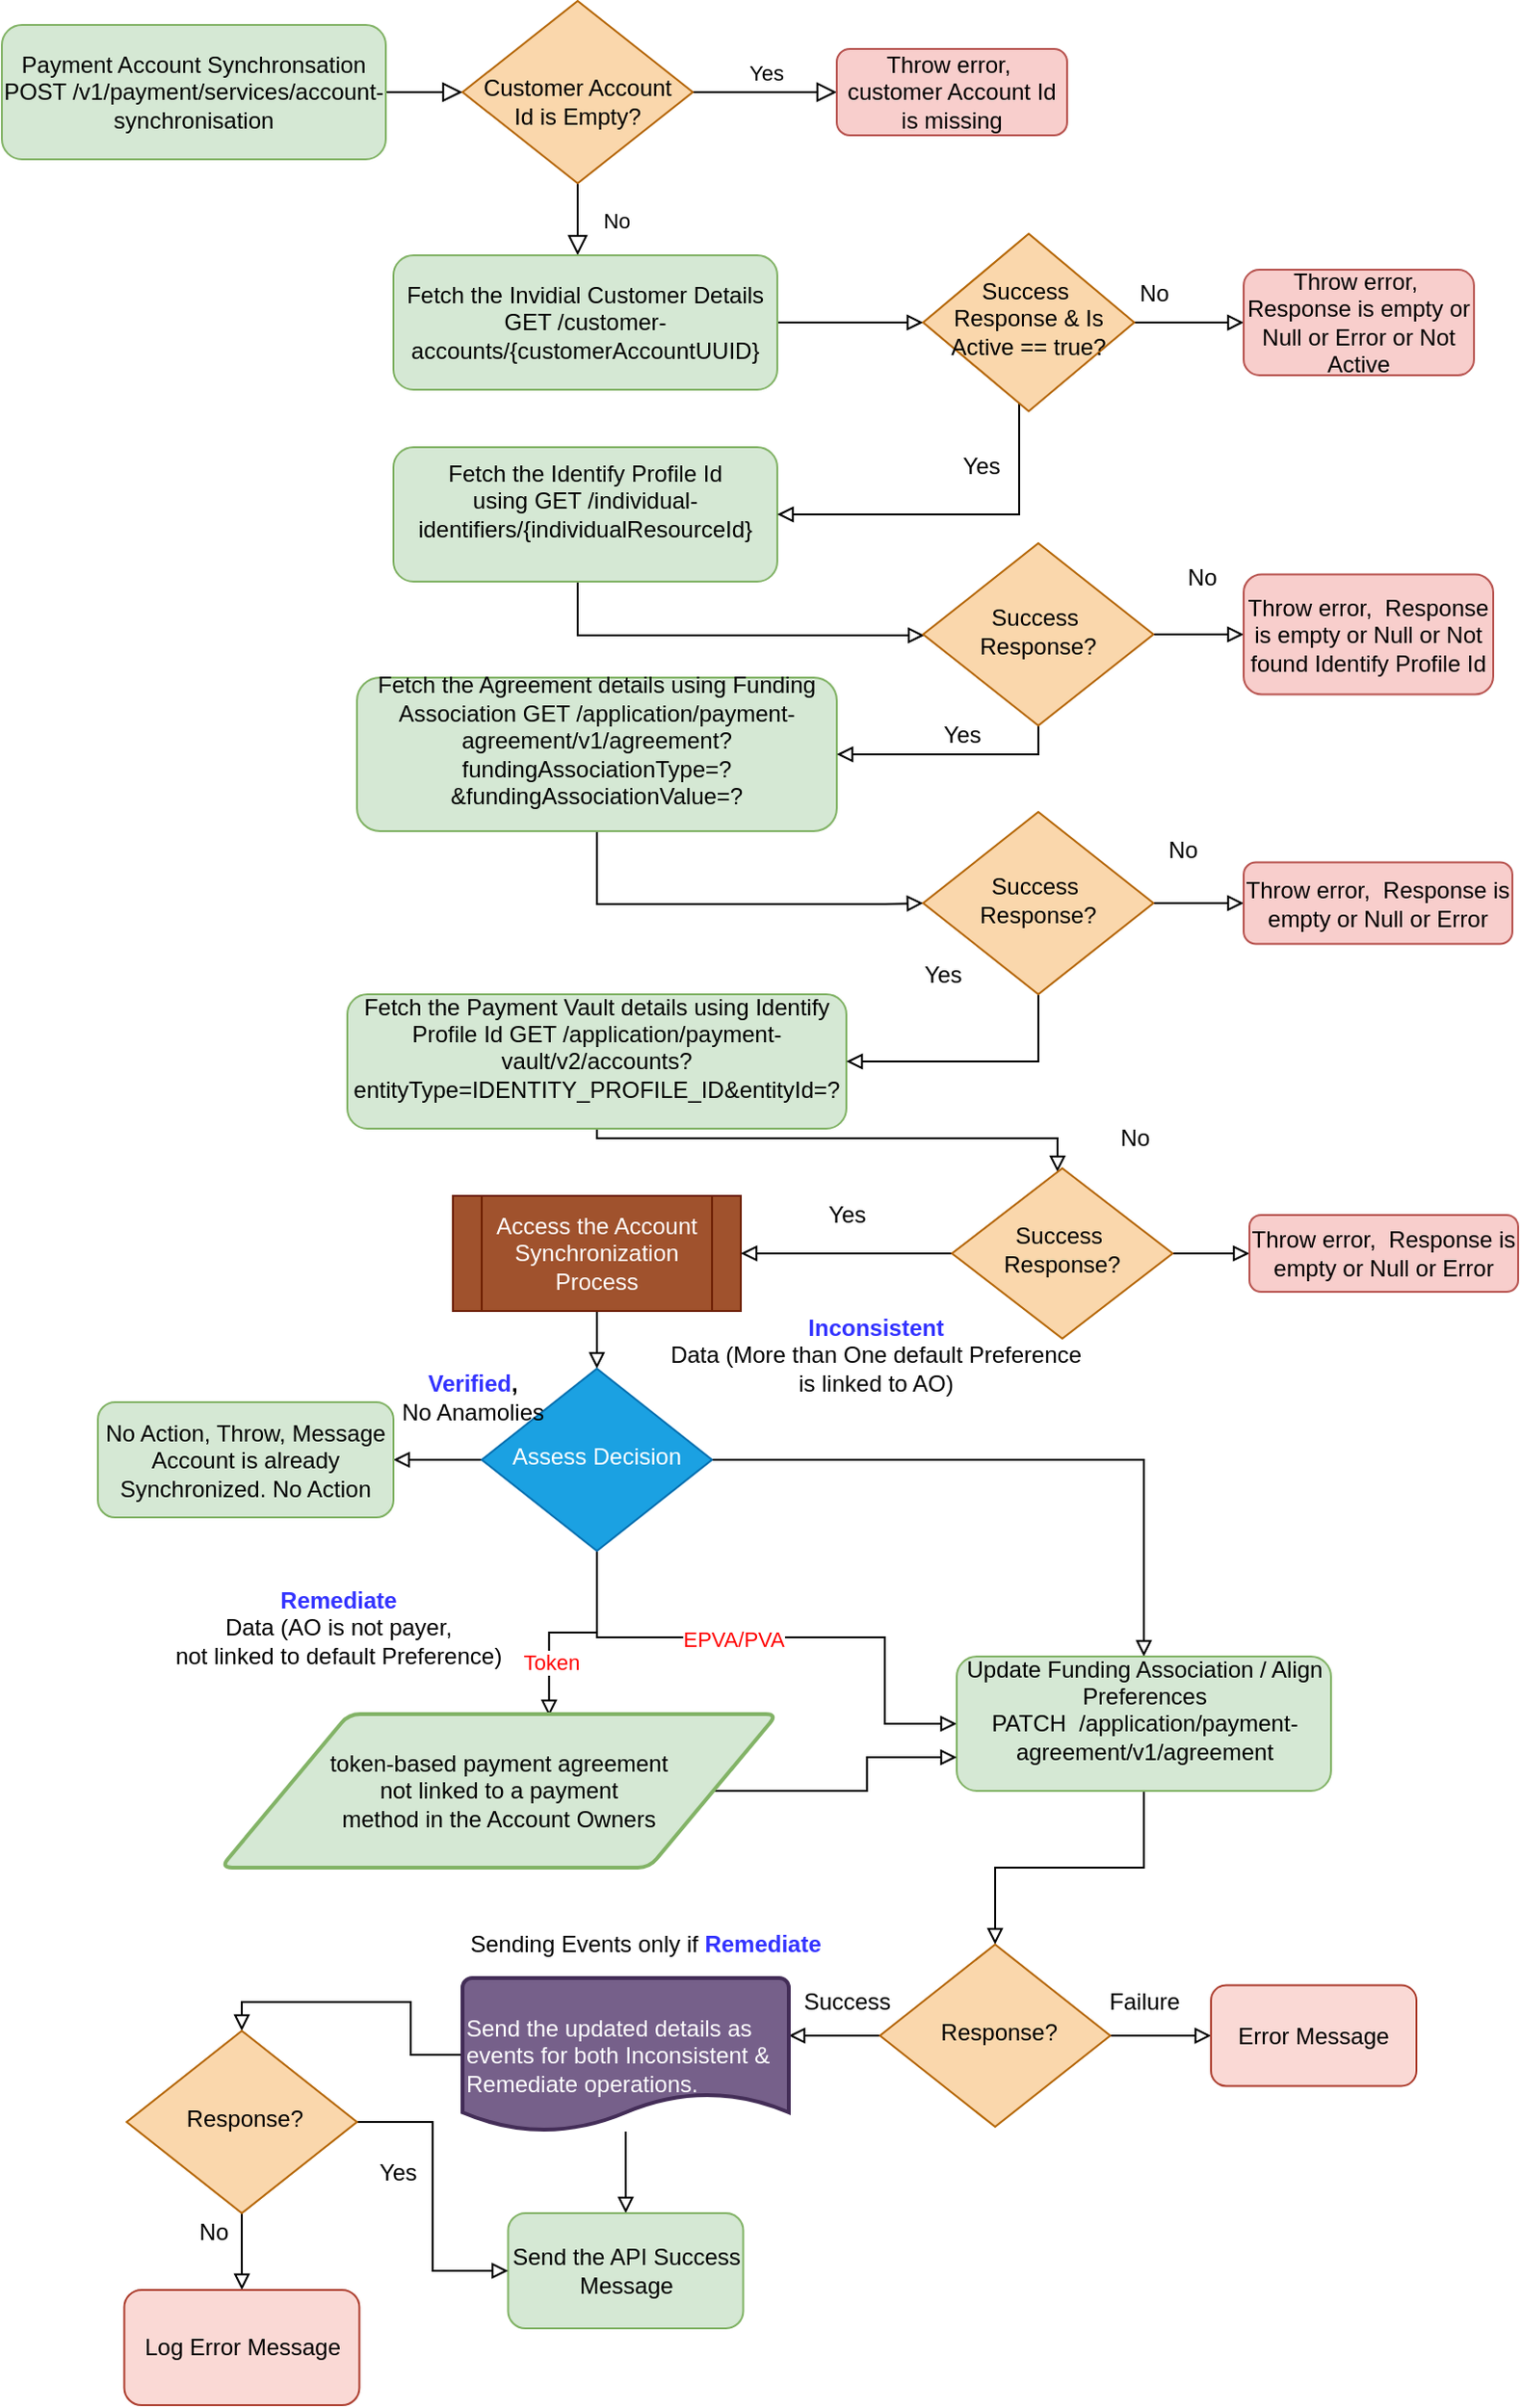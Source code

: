 <mxfile version="14.9.6" type="github">
  <diagram id="C5RBs43oDa-KdzZeNtuy" name="Page-1">
    <mxGraphModel dx="786" dy="435" grid="1" gridSize="10" guides="1" tooltips="1" connect="1" arrows="1" fold="1" page="1" pageScale="1" pageWidth="827" pageHeight="1169" math="0" shadow="0">
      <root>
        <mxCell id="WIyWlLk6GJQsqaUBKTNV-0" />
        <mxCell id="WIyWlLk6GJQsqaUBKTNV-1" parent="WIyWlLk6GJQsqaUBKTNV-0" />
        <mxCell id="WIyWlLk6GJQsqaUBKTNV-2" value="" style="rounded=0;html=1;jettySize=auto;orthogonalLoop=1;fontSize=11;endArrow=block;endFill=0;endSize=8;strokeWidth=1;shadow=0;labelBackgroundColor=none;edgeStyle=orthogonalEdgeStyle;" parent="WIyWlLk6GJQsqaUBKTNV-1" source="WIyWlLk6GJQsqaUBKTNV-3" target="WIyWlLk6GJQsqaUBKTNV-6" edge="1">
          <mxGeometry relative="1" as="geometry" />
        </mxCell>
        <mxCell id="WIyWlLk6GJQsqaUBKTNV-3" value="Payment Account Synchronsation POST /v1/payment/services/account-synchronisation" style="rounded=1;whiteSpace=wrap;html=1;fontSize=12;glass=0;strokeWidth=1;shadow=0;fillColor=#d5e8d4;strokeColor=#82b366;" parent="WIyWlLk6GJQsqaUBKTNV-1" vertex="1">
          <mxGeometry x="10" y="40" width="200" height="70" as="geometry" />
        </mxCell>
        <mxCell id="WIyWlLk6GJQsqaUBKTNV-4" value="No" style="rounded=0;html=1;jettySize=auto;orthogonalLoop=1;fontSize=11;endArrow=block;endFill=0;endSize=8;strokeWidth=1;shadow=0;labelBackgroundColor=none;edgeStyle=orthogonalEdgeStyle;" parent="WIyWlLk6GJQsqaUBKTNV-1" source="WIyWlLk6GJQsqaUBKTNV-6" edge="1">
          <mxGeometry y="20" relative="1" as="geometry">
            <mxPoint as="offset" />
            <mxPoint x="310" y="160" as="targetPoint" />
          </mxGeometry>
        </mxCell>
        <mxCell id="WIyWlLk6GJQsqaUBKTNV-5" value="Yes" style="edgeStyle=orthogonalEdgeStyle;rounded=0;html=1;jettySize=auto;orthogonalLoop=1;fontSize=11;endArrow=block;endFill=0;endSize=8;strokeWidth=1;shadow=0;labelBackgroundColor=none;" parent="WIyWlLk6GJQsqaUBKTNV-1" source="WIyWlLk6GJQsqaUBKTNV-6" target="WIyWlLk6GJQsqaUBKTNV-7" edge="1">
          <mxGeometry y="10" relative="1" as="geometry">
            <mxPoint as="offset" />
          </mxGeometry>
        </mxCell>
        <mxCell id="WIyWlLk6GJQsqaUBKTNV-6" value="&lt;br&gt;Customer Account Id is Empty?" style="rhombus;whiteSpace=wrap;html=1;shadow=0;fontFamily=Helvetica;fontSize=12;align=center;strokeWidth=1;spacing=6;spacingTop=-4;fillColor=#fad7ac;strokeColor=#b46504;" parent="WIyWlLk6GJQsqaUBKTNV-1" vertex="1">
          <mxGeometry x="250" y="27.5" width="120" height="95" as="geometry" />
        </mxCell>
        <mxCell id="WIyWlLk6GJQsqaUBKTNV-7" value="Throw error,&amp;nbsp; customer Account Id is missing" style="rounded=1;whiteSpace=wrap;html=1;fontSize=12;glass=0;strokeWidth=1;shadow=0;fillColor=#f8cecc;strokeColor=#b85450;" parent="WIyWlLk6GJQsqaUBKTNV-1" vertex="1">
          <mxGeometry x="445" y="52.5" width="120" height="45" as="geometry" />
        </mxCell>
        <mxCell id="GFsSyfeKyiu5ZQWWRBK6-6" style="edgeStyle=orthogonalEdgeStyle;rounded=0;orthogonalLoop=1;jettySize=auto;html=1;entryX=0;entryY=0.5;entryDx=0;entryDy=0;endArrow=block;endFill=0;" edge="1" parent="WIyWlLk6GJQsqaUBKTNV-1" source="GFsSyfeKyiu5ZQWWRBK6-1" target="GFsSyfeKyiu5ZQWWRBK6-5">
          <mxGeometry relative="1" as="geometry" />
        </mxCell>
        <mxCell id="GFsSyfeKyiu5ZQWWRBK6-1" value="Fetch the Invidial Customer Details GET /customer-accounts/{customerAccountUUID}" style="rounded=1;whiteSpace=wrap;html=1;fontSize=12;glass=0;strokeWidth=1;shadow=0;fillColor=#d5e8d4;strokeColor=#82b366;" vertex="1" parent="WIyWlLk6GJQsqaUBKTNV-1">
          <mxGeometry x="214" y="160" width="200" height="70" as="geometry" />
        </mxCell>
        <mxCell id="GFsSyfeKyiu5ZQWWRBK6-16" style="edgeStyle=orthogonalEdgeStyle;rounded=0;orthogonalLoop=1;jettySize=auto;html=1;endArrow=block;endFill=0;" edge="1" parent="WIyWlLk6GJQsqaUBKTNV-1" source="GFsSyfeKyiu5ZQWWRBK6-2" target="GFsSyfeKyiu5ZQWWRBK6-14">
          <mxGeometry relative="1" as="geometry">
            <Array as="points">
              <mxPoint x="310" y="358" />
            </Array>
          </mxGeometry>
        </mxCell>
        <mxCell id="GFsSyfeKyiu5ZQWWRBK6-2" value="Fetch the Identify Profile Id using&amp;nbsp;&lt;span&gt;GET /individual-identifiers/{individualResourceId}&lt;br&gt;&lt;br&gt;&lt;/span&gt;" style="rounded=1;whiteSpace=wrap;html=1;fontSize=12;glass=0;strokeWidth=1;shadow=0;fillColor=#d5e8d4;strokeColor=#82b366;" vertex="1" parent="WIyWlLk6GJQsqaUBKTNV-1">
          <mxGeometry x="214" y="260" width="200" height="70" as="geometry" />
        </mxCell>
        <mxCell id="GFsSyfeKyiu5ZQWWRBK6-23" style="edgeStyle=orthogonalEdgeStyle;rounded=0;orthogonalLoop=1;jettySize=auto;html=1;entryX=0;entryY=0.5;entryDx=0;entryDy=0;endArrow=block;endFill=0;" edge="1" parent="WIyWlLk6GJQsqaUBKTNV-1" source="GFsSyfeKyiu5ZQWWRBK6-3" target="GFsSyfeKyiu5ZQWWRBK6-22">
          <mxGeometry relative="1" as="geometry">
            <Array as="points">
              <mxPoint x="320" y="498" />
              <mxPoint x="470" y="498" />
            </Array>
          </mxGeometry>
        </mxCell>
        <mxCell id="GFsSyfeKyiu5ZQWWRBK6-3" value="Fetch the Agreement details using Funding Association&amp;nbsp;&lt;span&gt;GET /application/payment-agreement/v1/agreement?fundingAssociationType=?&amp;amp;fundingAssociationValue=?&lt;/span&gt;&lt;br&gt;&lt;span&gt;&lt;br&gt;&lt;/span&gt;" style="rounded=1;whiteSpace=wrap;html=1;fontSize=12;glass=0;strokeWidth=1;shadow=0;fillColor=#d5e8d4;strokeColor=#82b366;" vertex="1" parent="WIyWlLk6GJQsqaUBKTNV-1">
          <mxGeometry x="195" y="380" width="250" height="80" as="geometry" />
        </mxCell>
        <mxCell id="GFsSyfeKyiu5ZQWWRBK6-93" style="edgeStyle=orthogonalEdgeStyle;rounded=0;orthogonalLoop=1;jettySize=auto;html=1;endArrow=block;endFill=0;" edge="1" parent="WIyWlLk6GJQsqaUBKTNV-1" source="GFsSyfeKyiu5ZQWWRBK6-4" target="GFsSyfeKyiu5ZQWWRBK6-60">
          <mxGeometry relative="1" as="geometry">
            <Array as="points">
              <mxPoint x="320" y="620" />
              <mxPoint x="560" y="620" />
            </Array>
          </mxGeometry>
        </mxCell>
        <mxCell id="GFsSyfeKyiu5ZQWWRBK6-4" value="Fetch the Payment Vault details using Identify Profile Id&amp;nbsp;&lt;span&gt;GET /application/payment-vault/v2/accounts?entityType=IDENTITY_PROFILE_ID&amp;amp;entityId=?&lt;br&gt;&lt;br&gt;&lt;/span&gt;" style="rounded=1;whiteSpace=wrap;html=1;fontSize=12;glass=0;strokeWidth=1;shadow=0;fillColor=#d5e8d4;strokeColor=#82b366;" vertex="1" parent="WIyWlLk6GJQsqaUBKTNV-1">
          <mxGeometry x="190" y="545" width="260" height="70" as="geometry" />
        </mxCell>
        <mxCell id="GFsSyfeKyiu5ZQWWRBK6-8" style="edgeStyle=orthogonalEdgeStyle;rounded=0;orthogonalLoop=1;jettySize=auto;html=1;entryX=1;entryY=0.5;entryDx=0;entryDy=0;endArrow=block;endFill=0;" edge="1" parent="WIyWlLk6GJQsqaUBKTNV-1" source="GFsSyfeKyiu5ZQWWRBK6-5" target="GFsSyfeKyiu5ZQWWRBK6-2">
          <mxGeometry relative="1" as="geometry">
            <Array as="points">
              <mxPoint x="540" y="295" />
            </Array>
          </mxGeometry>
        </mxCell>
        <mxCell id="GFsSyfeKyiu5ZQWWRBK6-10" style="edgeStyle=orthogonalEdgeStyle;rounded=0;orthogonalLoop=1;jettySize=auto;html=1;entryX=0;entryY=0.5;entryDx=0;entryDy=0;endArrow=block;endFill=0;" edge="1" parent="WIyWlLk6GJQsqaUBKTNV-1" source="GFsSyfeKyiu5ZQWWRBK6-5" target="GFsSyfeKyiu5ZQWWRBK6-9">
          <mxGeometry relative="1" as="geometry" />
        </mxCell>
        <mxCell id="GFsSyfeKyiu5ZQWWRBK6-5" value="Success&amp;nbsp; Response &amp;amp; Is Active == true?" style="rhombus;whiteSpace=wrap;html=1;shadow=0;fontFamily=Helvetica;fontSize=12;align=center;strokeWidth=1;spacing=6;spacingTop=-4;fillColor=#fad7ac;strokeColor=#b46504;" vertex="1" parent="WIyWlLk6GJQsqaUBKTNV-1">
          <mxGeometry x="490" y="148.75" width="110" height="92.5" as="geometry" />
        </mxCell>
        <mxCell id="GFsSyfeKyiu5ZQWWRBK6-9" value="Throw error,&amp;nbsp; Response is empty or Null or Error or Not Active" style="rounded=1;whiteSpace=wrap;html=1;fontSize=12;glass=0;strokeWidth=1;shadow=0;fillColor=#f8cecc;strokeColor=#b85450;" vertex="1" parent="WIyWlLk6GJQsqaUBKTNV-1">
          <mxGeometry x="657" y="167.5" width="120" height="55" as="geometry" />
        </mxCell>
        <mxCell id="GFsSyfeKyiu5ZQWWRBK6-12" value="No" style="text;html=1;align=center;verticalAlign=middle;resizable=0;points=[];autosize=1;strokeColor=none;" vertex="1" parent="WIyWlLk6GJQsqaUBKTNV-1">
          <mxGeometry x="595" y="170" width="30" height="20" as="geometry" />
        </mxCell>
        <mxCell id="GFsSyfeKyiu5ZQWWRBK6-13" value="Yes" style="text;html=1;align=center;verticalAlign=middle;resizable=0;points=[];autosize=1;strokeColor=none;" vertex="1" parent="WIyWlLk6GJQsqaUBKTNV-1">
          <mxGeometry x="500" y="260" width="40" height="20" as="geometry" />
        </mxCell>
        <mxCell id="GFsSyfeKyiu5ZQWWRBK6-19" style="edgeStyle=orthogonalEdgeStyle;rounded=0;orthogonalLoop=1;jettySize=auto;html=1;entryX=0;entryY=0.5;entryDx=0;entryDy=0;endArrow=block;endFill=0;" edge="1" parent="WIyWlLk6GJQsqaUBKTNV-1" source="GFsSyfeKyiu5ZQWWRBK6-14" target="GFsSyfeKyiu5ZQWWRBK6-17">
          <mxGeometry relative="1" as="geometry" />
        </mxCell>
        <mxCell id="GFsSyfeKyiu5ZQWWRBK6-96" style="edgeStyle=orthogonalEdgeStyle;rounded=0;orthogonalLoop=1;jettySize=auto;html=1;startArrow=none;startFill=0;endArrow=block;endFill=0;" edge="1" parent="WIyWlLk6GJQsqaUBKTNV-1" source="GFsSyfeKyiu5ZQWWRBK6-14" target="GFsSyfeKyiu5ZQWWRBK6-3">
          <mxGeometry relative="1" as="geometry">
            <Array as="points">
              <mxPoint x="550" y="420" />
            </Array>
          </mxGeometry>
        </mxCell>
        <mxCell id="GFsSyfeKyiu5ZQWWRBK6-14" value="Success&amp;nbsp; Response?" style="rhombus;whiteSpace=wrap;html=1;shadow=0;fontFamily=Helvetica;fontSize=12;align=center;strokeWidth=1;spacing=6;spacingTop=-4;fillColor=#fad7ac;strokeColor=#b46504;" vertex="1" parent="WIyWlLk6GJQsqaUBKTNV-1">
          <mxGeometry x="490" y="310" width="120" height="95" as="geometry" />
        </mxCell>
        <mxCell id="GFsSyfeKyiu5ZQWWRBK6-17" value="Throw error,&amp;nbsp; Response is empty or Null or Not found Identify Profile Id" style="rounded=1;whiteSpace=wrap;html=1;fontSize=12;glass=0;strokeWidth=1;shadow=0;fillColor=#f8cecc;strokeColor=#b85450;" vertex="1" parent="WIyWlLk6GJQsqaUBKTNV-1">
          <mxGeometry x="657" y="326.25" width="130" height="62.5" as="geometry" />
        </mxCell>
        <mxCell id="GFsSyfeKyiu5ZQWWRBK6-18" value="No" style="text;html=1;align=center;verticalAlign=middle;resizable=0;points=[];autosize=1;strokeColor=none;" vertex="1" parent="WIyWlLk6GJQsqaUBKTNV-1">
          <mxGeometry x="620" y="317.5" width="30" height="20" as="geometry" />
        </mxCell>
        <mxCell id="GFsSyfeKyiu5ZQWWRBK6-21" value="Yes" style="text;html=1;align=center;verticalAlign=middle;resizable=0;points=[];autosize=1;strokeColor=none;" vertex="1" parent="WIyWlLk6GJQsqaUBKTNV-1">
          <mxGeometry x="490" y="400" width="40" height="20" as="geometry" />
        </mxCell>
        <mxCell id="GFsSyfeKyiu5ZQWWRBK6-25" style="edgeStyle=orthogonalEdgeStyle;rounded=0;orthogonalLoop=1;jettySize=auto;html=1;entryX=0;entryY=0.5;entryDx=0;entryDy=0;endArrow=block;endFill=0;" edge="1" parent="WIyWlLk6GJQsqaUBKTNV-1" source="GFsSyfeKyiu5ZQWWRBK6-22" target="GFsSyfeKyiu5ZQWWRBK6-24">
          <mxGeometry relative="1" as="geometry" />
        </mxCell>
        <mxCell id="GFsSyfeKyiu5ZQWWRBK6-32" style="edgeStyle=orthogonalEdgeStyle;rounded=0;orthogonalLoop=1;jettySize=auto;html=1;entryX=1;entryY=0.5;entryDx=0;entryDy=0;endArrow=block;endFill=0;" edge="1" parent="WIyWlLk6GJQsqaUBKTNV-1" source="GFsSyfeKyiu5ZQWWRBK6-22" target="GFsSyfeKyiu5ZQWWRBK6-4">
          <mxGeometry relative="1" as="geometry">
            <Array as="points">
              <mxPoint x="550" y="580" />
            </Array>
          </mxGeometry>
        </mxCell>
        <mxCell id="GFsSyfeKyiu5ZQWWRBK6-22" value="Success&amp;nbsp; Response?" style="rhombus;whiteSpace=wrap;html=1;shadow=0;fontFamily=Helvetica;fontSize=12;align=center;strokeWidth=1;spacing=6;spacingTop=-4;fillColor=#fad7ac;strokeColor=#b46504;" vertex="1" parent="WIyWlLk6GJQsqaUBKTNV-1">
          <mxGeometry x="490" y="450" width="120" height="95" as="geometry" />
        </mxCell>
        <mxCell id="GFsSyfeKyiu5ZQWWRBK6-24" value="Throw error,&amp;nbsp; Response is empty or Null or Error" style="rounded=1;whiteSpace=wrap;html=1;fontSize=12;glass=0;strokeWidth=1;shadow=0;fillColor=#f8cecc;strokeColor=#b85450;" vertex="1" parent="WIyWlLk6GJQsqaUBKTNV-1">
          <mxGeometry x="657" y="476.25" width="140" height="42.5" as="geometry" />
        </mxCell>
        <mxCell id="GFsSyfeKyiu5ZQWWRBK6-26" value="No" style="text;html=1;align=center;verticalAlign=middle;resizable=0;points=[];autosize=1;strokeColor=none;" vertex="1" parent="WIyWlLk6GJQsqaUBKTNV-1">
          <mxGeometry x="610" y="460" width="30" height="20" as="geometry" />
        </mxCell>
        <mxCell id="GFsSyfeKyiu5ZQWWRBK6-27" value="Yes" style="text;html=1;align=center;verticalAlign=middle;resizable=0;points=[];autosize=1;strokeColor=none;" vertex="1" parent="WIyWlLk6GJQsqaUBKTNV-1">
          <mxGeometry x="480" y="525" width="40" height="20" as="geometry" />
        </mxCell>
        <mxCell id="GFsSyfeKyiu5ZQWWRBK6-35" style="edgeStyle=orthogonalEdgeStyle;rounded=0;orthogonalLoop=1;jettySize=auto;html=1;entryX=0.5;entryY=0;entryDx=0;entryDy=0;endArrow=block;endFill=0;" edge="1" parent="WIyWlLk6GJQsqaUBKTNV-1" source="GFsSyfeKyiu5ZQWWRBK6-30" target="GFsSyfeKyiu5ZQWWRBK6-34">
          <mxGeometry relative="1" as="geometry" />
        </mxCell>
        <mxCell id="GFsSyfeKyiu5ZQWWRBK6-30" value="Access the Account Synchronization Process" style="shape=process;whiteSpace=wrap;html=1;backgroundOutline=1;fillColor=#a0522d;strokeColor=#6D1F00;fontColor=#ffffff;" vertex="1" parent="WIyWlLk6GJQsqaUBKTNV-1">
          <mxGeometry x="245" y="650" width="150" height="60" as="geometry" />
        </mxCell>
        <mxCell id="GFsSyfeKyiu5ZQWWRBK6-36" style="edgeStyle=orthogonalEdgeStyle;rounded=0;orthogonalLoop=1;jettySize=auto;html=1;endArrow=block;endFill=0;" edge="1" parent="WIyWlLk6GJQsqaUBKTNV-1" source="GFsSyfeKyiu5ZQWWRBK6-34" target="GFsSyfeKyiu5ZQWWRBK6-37">
          <mxGeometry relative="1" as="geometry">
            <mxPoint x="210" y="787.5" as="targetPoint" />
          </mxGeometry>
        </mxCell>
        <mxCell id="GFsSyfeKyiu5ZQWWRBK6-39" style="edgeStyle=orthogonalEdgeStyle;rounded=0;orthogonalLoop=1;jettySize=auto;html=1;entryX=0.5;entryY=0;entryDx=0;entryDy=0;endArrow=block;endFill=0;" edge="1" parent="WIyWlLk6GJQsqaUBKTNV-1" source="GFsSyfeKyiu5ZQWWRBK6-34" target="GFsSyfeKyiu5ZQWWRBK6-42">
          <mxGeometry relative="1" as="geometry">
            <mxPoint x="470" y="787.5" as="targetPoint" />
          </mxGeometry>
        </mxCell>
        <mxCell id="GFsSyfeKyiu5ZQWWRBK6-73" style="edgeStyle=orthogonalEdgeStyle;rounded=0;orthogonalLoop=1;jettySize=auto;html=1;entryX=0.59;entryY=0.013;entryDx=0;entryDy=0;entryPerimeter=0;endArrow=block;endFill=0;" edge="1" parent="WIyWlLk6GJQsqaUBKTNV-1" source="GFsSyfeKyiu5ZQWWRBK6-34" target="GFsSyfeKyiu5ZQWWRBK6-71">
          <mxGeometry relative="1" as="geometry" />
        </mxCell>
        <mxCell id="GFsSyfeKyiu5ZQWWRBK6-74" value="&lt;font color=&quot;#ff0000&quot;&gt;Token&lt;/font&gt;" style="edgeLabel;html=1;align=center;verticalAlign=middle;resizable=0;points=[];" vertex="1" connectable="0" parent="GFsSyfeKyiu5ZQWWRBK6-73">
          <mxGeometry x="0.494" y="1" relative="1" as="geometry">
            <mxPoint as="offset" />
          </mxGeometry>
        </mxCell>
        <mxCell id="GFsSyfeKyiu5ZQWWRBK6-75" style="edgeStyle=orthogonalEdgeStyle;rounded=0;orthogonalLoop=1;jettySize=auto;html=1;entryX=0;entryY=0.5;entryDx=0;entryDy=0;endArrow=block;endFill=0;" edge="1" parent="WIyWlLk6GJQsqaUBKTNV-1" source="GFsSyfeKyiu5ZQWWRBK6-34" target="GFsSyfeKyiu5ZQWWRBK6-42">
          <mxGeometry relative="1" as="geometry">
            <Array as="points">
              <mxPoint x="320" y="880" />
              <mxPoint x="470" y="880" />
              <mxPoint x="470" y="925" />
            </Array>
          </mxGeometry>
        </mxCell>
        <mxCell id="GFsSyfeKyiu5ZQWWRBK6-76" value="&lt;font color=&quot;#ff0000&quot;&gt;EPVA/PVA&lt;/font&gt;" style="edgeLabel;html=1;align=center;verticalAlign=middle;resizable=0;points=[];" vertex="1" connectable="0" parent="GFsSyfeKyiu5ZQWWRBK6-75">
          <mxGeometry x="-0.164" y="-1" relative="1" as="geometry">
            <mxPoint as="offset" />
          </mxGeometry>
        </mxCell>
        <mxCell id="GFsSyfeKyiu5ZQWWRBK6-34" value="Assess Decision" style="rhombus;whiteSpace=wrap;html=1;shadow=0;fontFamily=Helvetica;fontSize=12;align=center;strokeWidth=1;spacing=6;spacingTop=-4;fillColor=#1ba1e2;strokeColor=#006EAF;fontColor=#ffffff;" vertex="1" parent="WIyWlLk6GJQsqaUBKTNV-1">
          <mxGeometry x="260" y="740" width="120" height="95" as="geometry" />
        </mxCell>
        <mxCell id="GFsSyfeKyiu5ZQWWRBK6-37" value="No Action, Throw, Message Account is already Synchronized. No Action" style="rounded=1;whiteSpace=wrap;html=1;fillColor=#d5e8d4;strokeColor=#82b366;" vertex="1" parent="WIyWlLk6GJQsqaUBKTNV-1">
          <mxGeometry x="60" y="757.5" width="154" height="60" as="geometry" />
        </mxCell>
        <mxCell id="GFsSyfeKyiu5ZQWWRBK6-38" value="&lt;b&gt;&lt;font color=&quot;#3333ff&quot;&gt;Verified&lt;/font&gt;, &lt;br&gt;&lt;/b&gt;No Anamolies" style="text;html=1;align=center;verticalAlign=middle;resizable=0;points=[];autosize=1;strokeColor=none;" vertex="1" parent="WIyWlLk6GJQsqaUBKTNV-1">
          <mxGeometry x="210" y="740" width="90" height="30" as="geometry" />
        </mxCell>
        <mxCell id="GFsSyfeKyiu5ZQWWRBK6-40" value="&lt;b&gt;&lt;font color=&quot;#3333ff&quot;&gt;Inconsistent&lt;/font&gt;&lt;br&gt;&lt;/b&gt;Data (More than One default Preference &lt;br&gt;is linked to AO)" style="text;html=1;align=center;verticalAlign=middle;resizable=0;points=[];autosize=1;strokeColor=none;" vertex="1" parent="WIyWlLk6GJQsqaUBKTNV-1">
          <mxGeometry x="350" y="707.5" width="230" height="50" as="geometry" />
        </mxCell>
        <mxCell id="GFsSyfeKyiu5ZQWWRBK6-44" style="edgeStyle=orthogonalEdgeStyle;rounded=0;orthogonalLoop=1;jettySize=auto;html=1;entryX=0.5;entryY=0;entryDx=0;entryDy=0;endArrow=block;endFill=0;" edge="1" parent="WIyWlLk6GJQsqaUBKTNV-1" source="GFsSyfeKyiu5ZQWWRBK6-42" target="GFsSyfeKyiu5ZQWWRBK6-43">
          <mxGeometry relative="1" as="geometry" />
        </mxCell>
        <mxCell id="GFsSyfeKyiu5ZQWWRBK6-42" value="&lt;span&gt;Update Funding Association / Align Preferences&lt;br&gt;PATCH&amp;nbsp; /application/payment-agreement/v1/agreement&lt;br&gt;&lt;br&gt;&lt;/span&gt;" style="rounded=1;whiteSpace=wrap;html=1;fontSize=12;glass=0;strokeWidth=1;shadow=0;fillColor=#d5e8d4;strokeColor=#82b366;" vertex="1" parent="WIyWlLk6GJQsqaUBKTNV-1">
          <mxGeometry x="507.5" y="890" width="195" height="70" as="geometry" />
        </mxCell>
        <mxCell id="GFsSyfeKyiu5ZQWWRBK6-49" style="edgeStyle=orthogonalEdgeStyle;rounded=0;orthogonalLoop=1;jettySize=auto;html=1;entryX=1;entryY=0.5;entryDx=0;entryDy=0;endArrow=block;endFill=0;" edge="1" parent="WIyWlLk6GJQsqaUBKTNV-1" source="GFsSyfeKyiu5ZQWWRBK6-43">
          <mxGeometry relative="1" as="geometry">
            <mxPoint x="420" y="1087.5" as="targetPoint" />
          </mxGeometry>
        </mxCell>
        <mxCell id="GFsSyfeKyiu5ZQWWRBK6-52" style="edgeStyle=orthogonalEdgeStyle;rounded=0;orthogonalLoop=1;jettySize=auto;html=1;endArrow=block;endFill=0;" edge="1" parent="WIyWlLk6GJQsqaUBKTNV-1" source="GFsSyfeKyiu5ZQWWRBK6-43" target="GFsSyfeKyiu5ZQWWRBK6-50">
          <mxGeometry relative="1" as="geometry" />
        </mxCell>
        <mxCell id="GFsSyfeKyiu5ZQWWRBK6-43" value="&amp;nbsp;Response?" style="rhombus;whiteSpace=wrap;html=1;shadow=0;fontFamily=Helvetica;fontSize=12;align=center;strokeWidth=1;spacing=6;spacingTop=-4;fillColor=#fad7ac;strokeColor=#b46504;" vertex="1" parent="WIyWlLk6GJQsqaUBKTNV-1">
          <mxGeometry x="467.5" y="1040" width="120" height="95" as="geometry" />
        </mxCell>
        <mxCell id="GFsSyfeKyiu5ZQWWRBK6-46" value="&lt;b&gt;&lt;font color=&quot;#3333ff&quot;&gt;Remediate&lt;/font&gt;&lt;br&gt;&lt;/b&gt;Data (AO is not payer, &lt;br&gt;not linked to default Preference&lt;font style=&quot;font-size: 12px&quot;&gt;)&lt;/font&gt;" style="text;html=1;align=center;verticalAlign=middle;resizable=0;points=[];autosize=1;strokeColor=none;" vertex="1" parent="WIyWlLk6GJQsqaUBKTNV-1">
          <mxGeometry x="90" y="850" width="190" height="50" as="geometry" />
        </mxCell>
        <mxCell id="GFsSyfeKyiu5ZQWWRBK6-50" value="Error Message" style="rounded=1;whiteSpace=wrap;html=1;fillColor=#fad9d5;strokeColor=#ae4132;" vertex="1" parent="WIyWlLk6GJQsqaUBKTNV-1">
          <mxGeometry x="640" y="1061.25" width="107" height="52.5" as="geometry" />
        </mxCell>
        <mxCell id="GFsSyfeKyiu5ZQWWRBK6-51" value="Success" style="text;html=1;align=center;verticalAlign=middle;resizable=0;points=[];autosize=1;strokeColor=none;" vertex="1" parent="WIyWlLk6GJQsqaUBKTNV-1">
          <mxGeometry x="420" y="1060" width="60" height="20" as="geometry" />
        </mxCell>
        <mxCell id="GFsSyfeKyiu5ZQWWRBK6-53" value="Failure" style="text;html=1;align=center;verticalAlign=middle;resizable=0;points=[];autosize=1;strokeColor=none;" vertex="1" parent="WIyWlLk6GJQsqaUBKTNV-1">
          <mxGeometry x="580" y="1060" width="50" height="20" as="geometry" />
        </mxCell>
        <mxCell id="GFsSyfeKyiu5ZQWWRBK6-78" style="edgeStyle=orthogonalEdgeStyle;rounded=0;orthogonalLoop=1;jettySize=auto;html=1;endArrow=block;endFill=0;" edge="1" parent="WIyWlLk6GJQsqaUBKTNV-1" source="GFsSyfeKyiu5ZQWWRBK6-55" target="GFsSyfeKyiu5ZQWWRBK6-58">
          <mxGeometry relative="1" as="geometry" />
        </mxCell>
        <mxCell id="GFsSyfeKyiu5ZQWWRBK6-85" style="edgeStyle=orthogonalEdgeStyle;rounded=0;orthogonalLoop=1;jettySize=auto;html=1;entryX=0.5;entryY=0;entryDx=0;entryDy=0;endArrow=block;endFill=0;" edge="1" parent="WIyWlLk6GJQsqaUBKTNV-1" source="GFsSyfeKyiu5ZQWWRBK6-55" target="GFsSyfeKyiu5ZQWWRBK6-79">
          <mxGeometry relative="1" as="geometry">
            <Array as="points">
              <mxPoint x="223" y="1098" />
              <mxPoint x="223" y="1070" />
              <mxPoint x="135" y="1070" />
            </Array>
          </mxGeometry>
        </mxCell>
        <mxCell id="GFsSyfeKyiu5ZQWWRBK6-55" value="&lt;span&gt;Send the updated details as events for both Inconsistent &amp;amp; Remediate operations.&lt;/span&gt;" style="strokeWidth=2;html=1;shape=mxgraph.flowchart.document2;whiteSpace=wrap;size=0.25;fillColor=#76608a;strokeColor=#432D57;fontColor=#ffffff;align=left;" vertex="1" parent="WIyWlLk6GJQsqaUBKTNV-1">
          <mxGeometry x="250" y="1057.5" width="170" height="80" as="geometry" />
        </mxCell>
        <mxCell id="GFsSyfeKyiu5ZQWWRBK6-58" value="&lt;span&gt;Send the API Success Message&lt;br&gt;&lt;/span&gt;" style="rounded=1;whiteSpace=wrap;html=1;fontSize=12;glass=0;strokeWidth=1;shadow=0;fillColor=#d5e8d4;strokeColor=#82b366;" vertex="1" parent="WIyWlLk6GJQsqaUBKTNV-1">
          <mxGeometry x="273.75" y="1180" width="122.5" height="60" as="geometry" />
        </mxCell>
        <mxCell id="GFsSyfeKyiu5ZQWWRBK6-66" style="edgeStyle=orthogonalEdgeStyle;rounded=0;orthogonalLoop=1;jettySize=auto;html=1;entryX=0;entryY=0.5;entryDx=0;entryDy=0;endArrow=block;endFill=0;" edge="1" parent="WIyWlLk6GJQsqaUBKTNV-1" source="GFsSyfeKyiu5ZQWWRBK6-60" target="GFsSyfeKyiu5ZQWWRBK6-65">
          <mxGeometry relative="1" as="geometry" />
        </mxCell>
        <mxCell id="GFsSyfeKyiu5ZQWWRBK6-95" style="edgeStyle=orthogonalEdgeStyle;rounded=0;orthogonalLoop=1;jettySize=auto;html=1;entryX=1;entryY=0.5;entryDx=0;entryDy=0;endArrow=block;endFill=0;" edge="1" parent="WIyWlLk6GJQsqaUBKTNV-1" source="GFsSyfeKyiu5ZQWWRBK6-60" target="GFsSyfeKyiu5ZQWWRBK6-30">
          <mxGeometry relative="1" as="geometry" />
        </mxCell>
        <mxCell id="GFsSyfeKyiu5ZQWWRBK6-60" value="Success&amp;nbsp; Response?" style="rhombus;whiteSpace=wrap;html=1;shadow=0;fontFamily=Helvetica;fontSize=12;align=center;strokeWidth=1;spacing=6;spacingTop=-4;fillColor=#fad7ac;strokeColor=#b46504;" vertex="1" parent="WIyWlLk6GJQsqaUBKTNV-1">
          <mxGeometry x="505" y="635.63" width="115" height="88.75" as="geometry" />
        </mxCell>
        <mxCell id="GFsSyfeKyiu5ZQWWRBK6-64" value="Yes" style="text;html=1;align=center;verticalAlign=middle;resizable=0;points=[];autosize=1;strokeColor=none;" vertex="1" parent="WIyWlLk6GJQsqaUBKTNV-1">
          <mxGeometry x="430" y="650" width="40" height="20" as="geometry" />
        </mxCell>
        <mxCell id="GFsSyfeKyiu5ZQWWRBK6-65" value="Throw error,&amp;nbsp; Response is empty or Null or Error" style="rounded=1;whiteSpace=wrap;html=1;fontSize=12;glass=0;strokeWidth=1;shadow=0;fillColor=#f8cecc;strokeColor=#b85450;" vertex="1" parent="WIyWlLk6GJQsqaUBKTNV-1">
          <mxGeometry x="660" y="660" width="140" height="40" as="geometry" />
        </mxCell>
        <mxCell id="GFsSyfeKyiu5ZQWWRBK6-67" value="No" style="text;html=1;align=center;verticalAlign=middle;resizable=0;points=[];autosize=1;strokeColor=none;" vertex="1" parent="WIyWlLk6GJQsqaUBKTNV-1">
          <mxGeometry x="585" y="610" width="30" height="20" as="geometry" />
        </mxCell>
        <mxCell id="GFsSyfeKyiu5ZQWWRBK6-70" value="Sending Events only if&amp;nbsp;&lt;b&gt;&lt;font color=&quot;#3333ff&quot;&gt;Remediate&lt;/font&gt;&lt;/b&gt;" style="text;html=1;align=center;verticalAlign=middle;resizable=0;points=[];autosize=1;strokeColor=none;" vertex="1" parent="WIyWlLk6GJQsqaUBKTNV-1">
          <mxGeometry x="245" y="1030" width="200" height="20" as="geometry" />
        </mxCell>
        <mxCell id="GFsSyfeKyiu5ZQWWRBK6-77" style="edgeStyle=orthogonalEdgeStyle;rounded=0;orthogonalLoop=1;jettySize=auto;html=1;entryX=0;entryY=0.75;entryDx=0;entryDy=0;endArrow=block;endFill=0;" edge="1" parent="WIyWlLk6GJQsqaUBKTNV-1" source="GFsSyfeKyiu5ZQWWRBK6-71" target="GFsSyfeKyiu5ZQWWRBK6-42">
          <mxGeometry relative="1" as="geometry" />
        </mxCell>
        <mxCell id="GFsSyfeKyiu5ZQWWRBK6-71" value="token-based payment agreement&lt;br&gt;not linked to a payment&lt;br&gt;method in the Account Owners" style="shape=parallelogram;html=1;strokeWidth=2;perimeter=parallelogramPerimeter;whiteSpace=wrap;rounded=1;arcSize=12;size=0.23;fillColor=#d5e8d4;strokeColor=#82b366;" vertex="1" parent="WIyWlLk6GJQsqaUBKTNV-1">
          <mxGeometry x="124" y="920" width="290" height="80" as="geometry" />
        </mxCell>
        <mxCell id="GFsSyfeKyiu5ZQWWRBK6-86" style="edgeStyle=orthogonalEdgeStyle;rounded=0;orthogonalLoop=1;jettySize=auto;html=1;entryX=0;entryY=0.5;entryDx=0;entryDy=0;endArrow=block;endFill=0;" edge="1" parent="WIyWlLk6GJQsqaUBKTNV-1" source="GFsSyfeKyiu5ZQWWRBK6-79" target="GFsSyfeKyiu5ZQWWRBK6-58">
          <mxGeometry relative="1" as="geometry" />
        </mxCell>
        <mxCell id="GFsSyfeKyiu5ZQWWRBK6-87" value="" style="edgeStyle=orthogonalEdgeStyle;rounded=0;orthogonalLoop=1;jettySize=auto;html=1;endArrow=block;endFill=0;" edge="1" parent="WIyWlLk6GJQsqaUBKTNV-1" source="GFsSyfeKyiu5ZQWWRBK6-79" target="GFsSyfeKyiu5ZQWWRBK6-84">
          <mxGeometry relative="1" as="geometry" />
        </mxCell>
        <mxCell id="GFsSyfeKyiu5ZQWWRBK6-79" value="&amp;nbsp;Response?" style="rhombus;whiteSpace=wrap;html=1;shadow=0;fontFamily=Helvetica;fontSize=12;align=center;strokeWidth=1;spacing=6;spacingTop=-4;fillColor=#fad7ac;strokeColor=#b46504;" vertex="1" parent="WIyWlLk6GJQsqaUBKTNV-1">
          <mxGeometry x="75" y="1085" width="120" height="95" as="geometry" />
        </mxCell>
        <mxCell id="GFsSyfeKyiu5ZQWWRBK6-84" value="&lt;span&gt;Log Error Message&lt;br&gt;&lt;/span&gt;" style="rounded=1;whiteSpace=wrap;html=1;fontSize=12;glass=0;strokeWidth=1;shadow=0;fillColor=#fad9d5;strokeColor=#ae4132;" vertex="1" parent="WIyWlLk6GJQsqaUBKTNV-1">
          <mxGeometry x="73.75" y="1220" width="122.5" height="60" as="geometry" />
        </mxCell>
        <mxCell id="GFsSyfeKyiu5ZQWWRBK6-89" value="No" style="text;html=1;align=center;verticalAlign=middle;resizable=0;points=[];autosize=1;strokeColor=none;" vertex="1" parent="WIyWlLk6GJQsqaUBKTNV-1">
          <mxGeometry x="105" y="1180" width="30" height="20" as="geometry" />
        </mxCell>
        <mxCell id="GFsSyfeKyiu5ZQWWRBK6-90" value="Yes" style="text;html=1;align=center;verticalAlign=middle;resizable=0;points=[];autosize=1;strokeColor=none;" vertex="1" parent="WIyWlLk6GJQsqaUBKTNV-1">
          <mxGeometry x="196.25" y="1149" width="40" height="20" as="geometry" />
        </mxCell>
      </root>
    </mxGraphModel>
  </diagram>
</mxfile>
